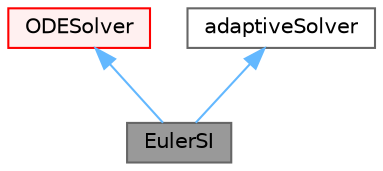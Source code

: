 digraph "EulerSI"
{
 // LATEX_PDF_SIZE
  bgcolor="transparent";
  edge [fontname=Helvetica,fontsize=10,labelfontname=Helvetica,labelfontsize=10];
  node [fontname=Helvetica,fontsize=10,shape=box,height=0.2,width=0.4];
  Node1 [id="Node000001",label="EulerSI",height=0.2,width=0.4,color="gray40", fillcolor="grey60", style="filled", fontcolor="black",tooltip="Semi-implicit Euler ODE solver of order (0)1."];
  Node2 -> Node1 [id="edge1_Node000001_Node000002",dir="back",color="steelblue1",style="solid",tooltip=" "];
  Node2 [id="Node000002",label="ODESolver",height=0.2,width=0.4,color="red", fillcolor="#FFF0F0", style="filled",URL="$classFoam_1_1ODESolver.html",tooltip="Abstract base-class for ODE system solvers."];
  Node13 -> Node1 [id="edge2_Node000001_Node000013",dir="back",color="steelblue1",style="solid",tooltip=" "];
  Node13 [id="Node000013",label="adaptiveSolver",height=0.2,width=0.4,color="gray40", fillcolor="white", style="filled",URL="$classFoam_1_1adaptiveSolver.html",tooltip=" "];
}
